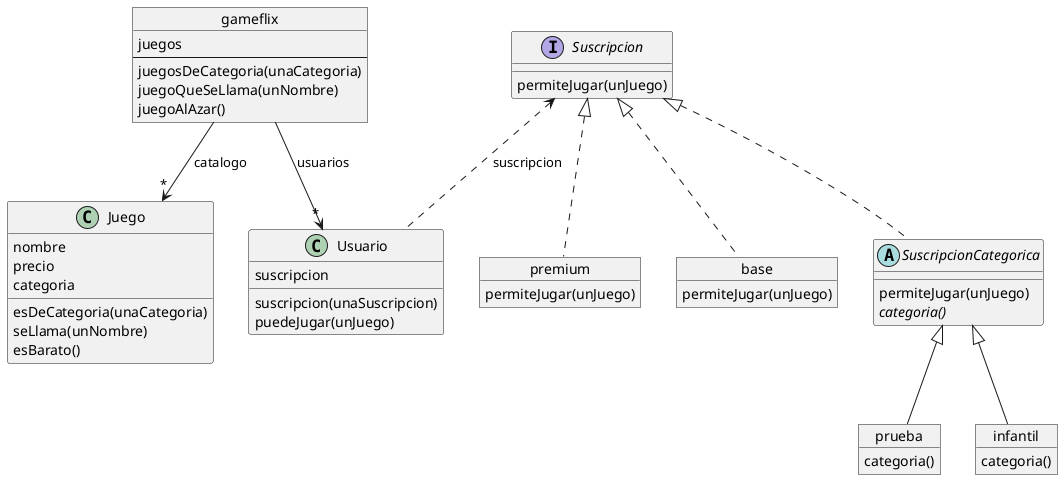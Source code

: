 @startuml

object gameflix {
	juegos
--
	juegosDeCategoria(unaCategoria)
	juegoQueSeLlama(unNombre)
	juegoAlAzar()
}

class Juego {
	nombre
	precio
	categoria

	esDeCategoria(unaCategoria)
	seLlama(unNombre)
	esBarato()
}

class Usuario {
	suscripcion

	suscripcion(unaSuscripcion)
	puedeJugar(unJuego)
}

object premium {
	permiteJugar(unJuego)
}

object base {
	permiteJugar(unJuego)
}

interface Suscripcion {
	permiteJugar(unJuego)
}

abstract class SuscripcionCategorica implements Suscripcion {
	permiteJugar(unJuego)
	{abstract} categoria()
}

object prueba {
	categoria()
}

object infantil {
	categoria()
}

SuscripcionCategorica <|-- prueba
SuscripcionCategorica <|-- infantil
Suscripcion <|.. premium
Suscripcion <|.. base
Suscripcion <.. Usuario : suscripcion

Juego "*" <-up- gameflix : catalogo
Usuario "*" <-up- gameflix : usuarios


@enduml
